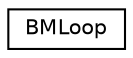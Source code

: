 digraph G
{
  edge [fontname="Helvetica",fontsize="10",labelfontname="Helvetica",labelfontsize="10"];
  node [fontname="Helvetica",fontsize="10",shape=record];
  rankdir=LR;
  Node1 [label="BMLoop",height=0.2,width=0.4,color="black", fillcolor="white", style="filled",URL="$dc/dd5/structBMLoop.html"];
}

